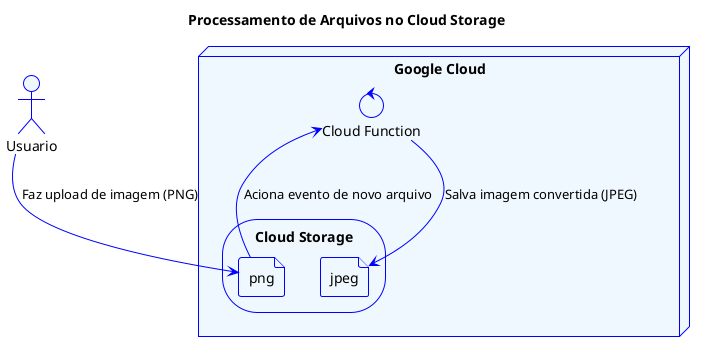 @startuml
<style>
componentDiagram {
  BackGroundColor #aliceblue
  LineThickness 1
  LineColor blue
  Text blue
  
}
document {
  BackGroundColor white
}
</style>

title Processamento de Arquivos no Cloud Storage

actor Usuario as user

node "Google Cloud" {
     storage "Cloud Storage" as storage {
        
         file png
         file jpeg

     }
     control "Cloud Function" as function
}

user --> png : Faz upload de imagem (PNG)
png --> function : Aciona evento de novo arquivo
function --> jpeg : Salva imagem convertida (JPEG)

@enduml
